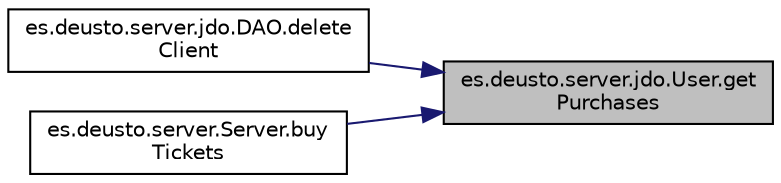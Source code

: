 digraph "es.deusto.server.jdo.User.getPurchases"
{
 // LATEX_PDF_SIZE
  edge [fontname="Helvetica",fontsize="10",labelfontname="Helvetica",labelfontsize="10"];
  node [fontname="Helvetica",fontsize="10",shape=record];
  rankdir="RL";
  Node24 [label="es.deusto.server.jdo.User.get\lPurchases",height=0.2,width=0.4,color="black", fillcolor="grey75", style="filled", fontcolor="black",tooltip=" "];
  Node24 -> Node25 [dir="back",color="midnightblue",fontsize="10",style="solid"];
  Node25 [label="es.deusto.server.jdo.DAO.delete\lClient",height=0.2,width=0.4,color="black", fillcolor="white", style="filled",URL="$classes_1_1deusto_1_1server_1_1jdo_1_1_d_a_o.html#aa914bb9b49e39cfa9a1254ce578aaae1",tooltip=" "];
  Node24 -> Node26 [dir="back",color="midnightblue",fontsize="10",style="solid"];
  Node26 [label="es.deusto.server.Server.buy\lTickets",height=0.2,width=0.4,color="black", fillcolor="white", style="filled",URL="$classes_1_1deusto_1_1server_1_1_server.html#a3bbf9f19774d2fae5c831cfac1f2306c",tooltip=" "];
}
